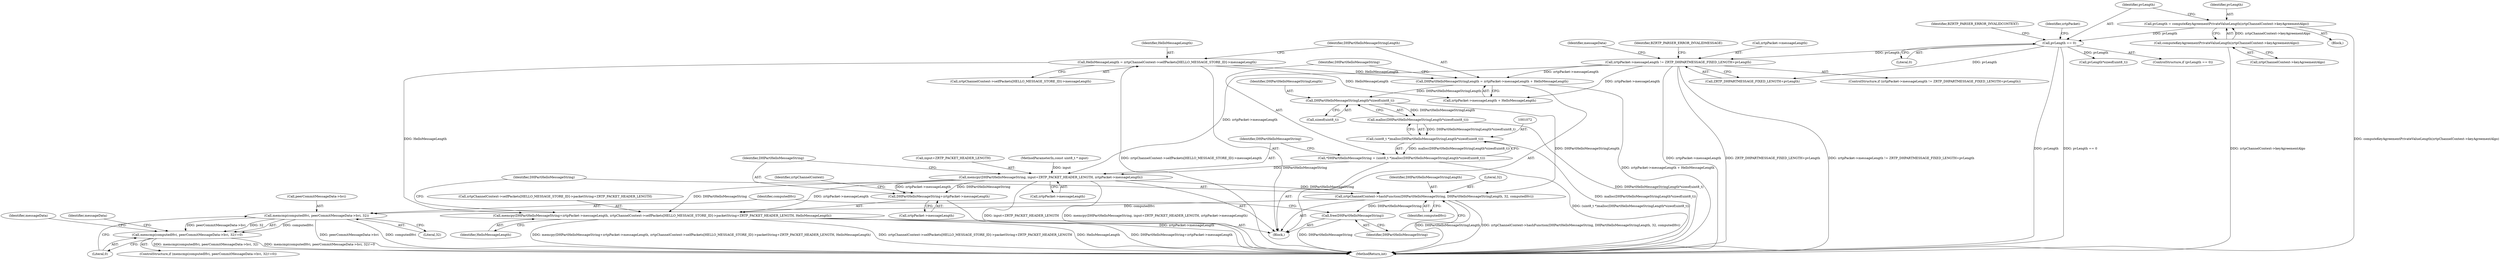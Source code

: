digraph "0_bzrtp_bbb1e6e2f467ee4bd7b9a8c800e4f07343d7d99b@integer" {
"1001061" [label="(Call,DHPartHelloMessageStringLength = zrtpPacket->messageLength + HelloMessageLength)"];
"1000917" [label="(Call,zrtpPacket->messageLength != ZRTP_DHPARTMESSAGE_FIXED_LENGTH+pvLength)"];
"1000910" [label="(Call,pvLength == 0)"];
"1000903" [label="(Call,pvLength = computeKeyAgreementPrivateValueLength(zrtpChannelContext->keyAgreementAlgo))"];
"1000905" [label="(Call,computeKeyAgreementPrivateValueLength(zrtpChannelContext->keyAgreementAlgo))"];
"1001051" [label="(Call,HelloMessageLength = zrtpChannelContext->selfPackets[HELLO_MESSAGE_STORE_ID]->messageLength)"];
"1001074" [label="(Call,DHPartHelloMessageStringLength*sizeof(uint8_t))"];
"1001073" [label="(Call,malloc(DHPartHelloMessageStringLength*sizeof(uint8_t)))"];
"1001071" [label="(Call,(uint8_t *)malloc(DHPartHelloMessageStringLength*sizeof(uint8_t)))"];
"1001069" [label="(Call,*DHPartHelloMessageString = (uint8_t *)malloc(DHPartHelloMessageStringLength*sizeof(uint8_t)))"];
"1001078" [label="(Call,memcpy(DHPartHelloMessageString, input+ZRTP_PACKET_HEADER_LENGTH, zrtpPacket->messageLength))"];
"1001086" [label="(Call,memcpy(DHPartHelloMessageString+zrtpPacket->messageLength, zrtpChannelContext->selfPackets[HELLO_MESSAGE_STORE_ID]->packetString+ZRTP_PACKET_HEADER_LENGTH, HelloMessageLength))"];
"1001087" [label="(Call,DHPartHelloMessageString+zrtpPacket->messageLength)"];
"1001102" [label="(Call,zrtpChannelContext->hashFunction(DHPartHelloMessageString, DHPartHelloMessageStringLength, 32, computedHvi))"];
"1001107" [label="(Call,free(DHPartHelloMessageString))"];
"1001111" [label="(Call,memcmp(computedHvi, peerCommitMessageData->hvi, 32))"];
"1001110" [label="(Call,memcmp(computedHvi, peerCommitMessageData->hvi, 32)!=0)"];
"1001079" [label="(Identifier,DHPartHelloMessageString)"];
"1000904" [label="(Identifier,pvLength)"];
"1001218" [label="(Identifier,messageData)"];
"1001073" [label="(Call,malloc(DHPartHelloMessageStringLength*sizeof(uint8_t)))"];
"1000926" [label="(Identifier,BZRTP_PARSER_ERROR_INVALIDMESSAGE)"];
"1000941" [label="(Call,pvLength*sizeof(uint8_t))"];
"1001101" [label="(Identifier,HelloMessageLength)"];
"1000918" [label="(Call,zrtpPacket->messageLength)"];
"1001092" [label="(Call,zrtpChannelContext->selfPackets[HELLO_MESSAGE_STORE_ID]->packetString+ZRTP_PACKET_HEADER_LENGTH)"];
"1001105" [label="(Literal,32)"];
"1001112" [label="(Identifier,computedHvi)"];
"1001107" [label="(Call,free(DHPartHelloMessageString))"];
"1001052" [label="(Identifier,HelloMessageLength)"];
"1000915" [label="(Identifier,BZRTP_PARSER_ERROR_INVALIDCONTEXT)"];
"1000905" [label="(Call,computeKeyAgreementPrivateValueLength(zrtpChannelContext->keyAgreementAlgo))"];
"1001051" [label="(Call,HelloMessageLength = zrtpChannelContext->selfPackets[HELLO_MESSAGE_STORE_ID]->messageLength)"];
"1001088" [label="(Identifier,DHPartHelloMessageString)"];
"1000919" [label="(Identifier,zrtpPacket)"];
"1000921" [label="(Call,ZRTP_DHPARTMESSAGE_FIXED_LENGTH+pvLength)"];
"1001111" [label="(Call,memcmp(computedHvi, peerCommitMessageData->hvi, 32))"];
"1001080" [label="(Call,input+ZRTP_PACKET_HEADER_LENGTH)"];
"1000910" [label="(Call,pvLength == 0)"];
"1001063" [label="(Call,zrtpPacket->messageLength + HelloMessageLength)"];
"1001061" [label="(Call,DHPartHelloMessageStringLength = zrtpPacket->messageLength + HelloMessageLength)"];
"1000928" [label="(Identifier,messageData)"];
"1001106" [label="(Identifier,computedHvi)"];
"1000911" [label="(Identifier,pvLength)"];
"1001048" [label="(Block,)"];
"1000917" [label="(Call,zrtpPacket->messageLength != ZRTP_DHPARTMESSAGE_FIXED_LENGTH+pvLength)"];
"1001075" [label="(Identifier,DHPartHelloMessageStringLength)"];
"1001083" [label="(Call,zrtpPacket->messageLength)"];
"1001113" [label="(Call,peerCommitMessageData->hvi)"];
"1001096" [label="(Identifier,zrtpChannelContext)"];
"1001053" [label="(Call,zrtpChannelContext->selfPackets[HELLO_MESSAGE_STORE_ID]->messageLength)"];
"1001104" [label="(Identifier,DHPartHelloMessageStringLength)"];
"1000916" [label="(ControlStructure,if (zrtpPacket->messageLength != ZRTP_DHPARTMESSAGE_FIXED_LENGTH+pvLength))"];
"1001071" [label="(Call,(uint8_t *)malloc(DHPartHelloMessageStringLength*sizeof(uint8_t)))"];
"1001116" [label="(Literal,32)"];
"1001078" [label="(Call,memcpy(DHPartHelloMessageString, input+ZRTP_PACKET_HEADER_LENGTH, zrtpPacket->messageLength))"];
"1000900" [label="(Block,)"];
"1001108" [label="(Identifier,DHPartHelloMessageString)"];
"1001120" [label="(Identifier,messageData)"];
"1001070" [label="(Identifier,DHPartHelloMessageString)"];
"1001062" [label="(Identifier,DHPartHelloMessageStringLength)"];
"1001110" [label="(Call,memcmp(computedHvi, peerCommitMessageData->hvi, 32)!=0)"];
"1000909" [label="(ControlStructure,if (pvLength == 0))"];
"1001102" [label="(Call,zrtpChannelContext->hashFunction(DHPartHelloMessageString, DHPartHelloMessageStringLength, 32, computedHvi))"];
"1000906" [label="(Call,zrtpChannelContext->keyAgreementAlgo)"];
"1001076" [label="(Call,sizeof(uint8_t))"];
"1000903" [label="(Call,pvLength = computeKeyAgreementPrivateValueLength(zrtpChannelContext->keyAgreementAlgo))"];
"1001069" [label="(Call,*DHPartHelloMessageString = (uint8_t *)malloc(DHPartHelloMessageStringLength*sizeof(uint8_t)))"];
"1001103" [label="(Identifier,DHPartHelloMessageString)"];
"1001117" [label="(Literal,0)"];
"1001087" [label="(Call,DHPartHelloMessageString+zrtpPacket->messageLength)"];
"1001966" [label="(MethodReturn,int)"];
"1001086" [label="(Call,memcpy(DHPartHelloMessageString+zrtpPacket->messageLength, zrtpChannelContext->selfPackets[HELLO_MESSAGE_STORE_ID]->packetString+ZRTP_PACKET_HEADER_LENGTH, HelloMessageLength))"];
"1001109" [label="(ControlStructure,if (memcmp(computedHvi, peerCommitMessageData->hvi, 32)!=0))"];
"1001089" [label="(Call,zrtpPacket->messageLength)"];
"1000194" [label="(MethodParameterIn,const uint8_t * input)"];
"1000912" [label="(Literal,0)"];
"1001074" [label="(Call,DHPartHelloMessageStringLength*sizeof(uint8_t))"];
"1001061" -> "1001048"  [label="AST: "];
"1001061" -> "1001063"  [label="CFG: "];
"1001062" -> "1001061"  [label="AST: "];
"1001063" -> "1001061"  [label="AST: "];
"1001070" -> "1001061"  [label="CFG: "];
"1001061" -> "1001966"  [label="DDG: zrtpPacket->messageLength + HelloMessageLength"];
"1000917" -> "1001061"  [label="DDG: zrtpPacket->messageLength"];
"1001051" -> "1001061"  [label="DDG: HelloMessageLength"];
"1001061" -> "1001074"  [label="DDG: DHPartHelloMessageStringLength"];
"1000917" -> "1000916"  [label="AST: "];
"1000917" -> "1000921"  [label="CFG: "];
"1000918" -> "1000917"  [label="AST: "];
"1000921" -> "1000917"  [label="AST: "];
"1000926" -> "1000917"  [label="CFG: "];
"1000928" -> "1000917"  [label="CFG: "];
"1000917" -> "1001966"  [label="DDG: zrtpPacket->messageLength"];
"1000917" -> "1001966"  [label="DDG: ZRTP_DHPARTMESSAGE_FIXED_LENGTH+pvLength"];
"1000917" -> "1001966"  [label="DDG: zrtpPacket->messageLength != ZRTP_DHPARTMESSAGE_FIXED_LENGTH+pvLength"];
"1000910" -> "1000917"  [label="DDG: pvLength"];
"1000917" -> "1001063"  [label="DDG: zrtpPacket->messageLength"];
"1000917" -> "1001078"  [label="DDG: zrtpPacket->messageLength"];
"1000910" -> "1000909"  [label="AST: "];
"1000910" -> "1000912"  [label="CFG: "];
"1000911" -> "1000910"  [label="AST: "];
"1000912" -> "1000910"  [label="AST: "];
"1000915" -> "1000910"  [label="CFG: "];
"1000919" -> "1000910"  [label="CFG: "];
"1000910" -> "1001966"  [label="DDG: pvLength"];
"1000910" -> "1001966"  [label="DDG: pvLength == 0"];
"1000903" -> "1000910"  [label="DDG: pvLength"];
"1000910" -> "1000921"  [label="DDG: pvLength"];
"1000910" -> "1000941"  [label="DDG: pvLength"];
"1000903" -> "1000900"  [label="AST: "];
"1000903" -> "1000905"  [label="CFG: "];
"1000904" -> "1000903"  [label="AST: "];
"1000905" -> "1000903"  [label="AST: "];
"1000911" -> "1000903"  [label="CFG: "];
"1000903" -> "1001966"  [label="DDG: computeKeyAgreementPrivateValueLength(zrtpChannelContext->keyAgreementAlgo)"];
"1000905" -> "1000903"  [label="DDG: zrtpChannelContext->keyAgreementAlgo"];
"1000905" -> "1000906"  [label="CFG: "];
"1000906" -> "1000905"  [label="AST: "];
"1000905" -> "1001966"  [label="DDG: zrtpChannelContext->keyAgreementAlgo"];
"1001051" -> "1001048"  [label="AST: "];
"1001051" -> "1001053"  [label="CFG: "];
"1001052" -> "1001051"  [label="AST: "];
"1001053" -> "1001051"  [label="AST: "];
"1001062" -> "1001051"  [label="CFG: "];
"1001051" -> "1001966"  [label="DDG: zrtpChannelContext->selfPackets[HELLO_MESSAGE_STORE_ID]->messageLength"];
"1001051" -> "1001063"  [label="DDG: HelloMessageLength"];
"1001051" -> "1001086"  [label="DDG: HelloMessageLength"];
"1001074" -> "1001073"  [label="AST: "];
"1001074" -> "1001076"  [label="CFG: "];
"1001075" -> "1001074"  [label="AST: "];
"1001076" -> "1001074"  [label="AST: "];
"1001073" -> "1001074"  [label="CFG: "];
"1001074" -> "1001073"  [label="DDG: DHPartHelloMessageStringLength"];
"1001074" -> "1001102"  [label="DDG: DHPartHelloMessageStringLength"];
"1001073" -> "1001071"  [label="AST: "];
"1001071" -> "1001073"  [label="CFG: "];
"1001073" -> "1001966"  [label="DDG: DHPartHelloMessageStringLength*sizeof(uint8_t)"];
"1001073" -> "1001071"  [label="DDG: DHPartHelloMessageStringLength*sizeof(uint8_t)"];
"1001071" -> "1001069"  [label="AST: "];
"1001072" -> "1001071"  [label="AST: "];
"1001069" -> "1001071"  [label="CFG: "];
"1001071" -> "1001966"  [label="DDG: malloc(DHPartHelloMessageStringLength*sizeof(uint8_t))"];
"1001071" -> "1001069"  [label="DDG: malloc(DHPartHelloMessageStringLength*sizeof(uint8_t))"];
"1001069" -> "1001048"  [label="AST: "];
"1001070" -> "1001069"  [label="AST: "];
"1001079" -> "1001069"  [label="CFG: "];
"1001069" -> "1001966"  [label="DDG: (uint8_t *)malloc(DHPartHelloMessageStringLength*sizeof(uint8_t))"];
"1001069" -> "1001078"  [label="DDG: DHPartHelloMessageString"];
"1001078" -> "1001048"  [label="AST: "];
"1001078" -> "1001083"  [label="CFG: "];
"1001079" -> "1001078"  [label="AST: "];
"1001080" -> "1001078"  [label="AST: "];
"1001083" -> "1001078"  [label="AST: "];
"1001088" -> "1001078"  [label="CFG: "];
"1001078" -> "1001966"  [label="DDG: input+ZRTP_PACKET_HEADER_LENGTH"];
"1001078" -> "1001966"  [label="DDG: memcpy(DHPartHelloMessageString, input+ZRTP_PACKET_HEADER_LENGTH, zrtpPacket->messageLength)"];
"1000194" -> "1001078"  [label="DDG: input"];
"1001078" -> "1001086"  [label="DDG: DHPartHelloMessageString"];
"1001078" -> "1001086"  [label="DDG: zrtpPacket->messageLength"];
"1001078" -> "1001087"  [label="DDG: DHPartHelloMessageString"];
"1001078" -> "1001087"  [label="DDG: zrtpPacket->messageLength"];
"1001078" -> "1001102"  [label="DDG: DHPartHelloMessageString"];
"1001086" -> "1001048"  [label="AST: "];
"1001086" -> "1001101"  [label="CFG: "];
"1001087" -> "1001086"  [label="AST: "];
"1001092" -> "1001086"  [label="AST: "];
"1001101" -> "1001086"  [label="AST: "];
"1001103" -> "1001086"  [label="CFG: "];
"1001086" -> "1001966"  [label="DDG: DHPartHelloMessageString+zrtpPacket->messageLength"];
"1001086" -> "1001966"  [label="DDG: memcpy(DHPartHelloMessageString+zrtpPacket->messageLength, zrtpChannelContext->selfPackets[HELLO_MESSAGE_STORE_ID]->packetString+ZRTP_PACKET_HEADER_LENGTH, HelloMessageLength)"];
"1001086" -> "1001966"  [label="DDG: zrtpChannelContext->selfPackets[HELLO_MESSAGE_STORE_ID]->packetString+ZRTP_PACKET_HEADER_LENGTH"];
"1001086" -> "1001966"  [label="DDG: HelloMessageLength"];
"1001087" -> "1001089"  [label="CFG: "];
"1001088" -> "1001087"  [label="AST: "];
"1001089" -> "1001087"  [label="AST: "];
"1001096" -> "1001087"  [label="CFG: "];
"1001087" -> "1001966"  [label="DDG: zrtpPacket->messageLength"];
"1001102" -> "1001048"  [label="AST: "];
"1001102" -> "1001106"  [label="CFG: "];
"1001103" -> "1001102"  [label="AST: "];
"1001104" -> "1001102"  [label="AST: "];
"1001105" -> "1001102"  [label="AST: "];
"1001106" -> "1001102"  [label="AST: "];
"1001108" -> "1001102"  [label="CFG: "];
"1001102" -> "1001966"  [label="DDG: DHPartHelloMessageStringLength"];
"1001102" -> "1001966"  [label="DDG: zrtpChannelContext->hashFunction(DHPartHelloMessageString, DHPartHelloMessageStringLength, 32, computedHvi)"];
"1001102" -> "1001107"  [label="DDG: DHPartHelloMessageString"];
"1001102" -> "1001111"  [label="DDG: computedHvi"];
"1001107" -> "1001048"  [label="AST: "];
"1001107" -> "1001108"  [label="CFG: "];
"1001108" -> "1001107"  [label="AST: "];
"1001112" -> "1001107"  [label="CFG: "];
"1001107" -> "1001966"  [label="DDG: DHPartHelloMessageString"];
"1001111" -> "1001110"  [label="AST: "];
"1001111" -> "1001116"  [label="CFG: "];
"1001112" -> "1001111"  [label="AST: "];
"1001113" -> "1001111"  [label="AST: "];
"1001116" -> "1001111"  [label="AST: "];
"1001117" -> "1001111"  [label="CFG: "];
"1001111" -> "1001966"  [label="DDG: peerCommitMessageData->hvi"];
"1001111" -> "1001966"  [label="DDG: computedHvi"];
"1001111" -> "1001110"  [label="DDG: computedHvi"];
"1001111" -> "1001110"  [label="DDG: peerCommitMessageData->hvi"];
"1001111" -> "1001110"  [label="DDG: 32"];
"1001110" -> "1001109"  [label="AST: "];
"1001110" -> "1001117"  [label="CFG: "];
"1001117" -> "1001110"  [label="AST: "];
"1001120" -> "1001110"  [label="CFG: "];
"1001218" -> "1001110"  [label="CFG: "];
"1001110" -> "1001966"  [label="DDG: memcmp(computedHvi, peerCommitMessageData->hvi, 32)!=0"];
"1001110" -> "1001966"  [label="DDG: memcmp(computedHvi, peerCommitMessageData->hvi, 32)"];
}
